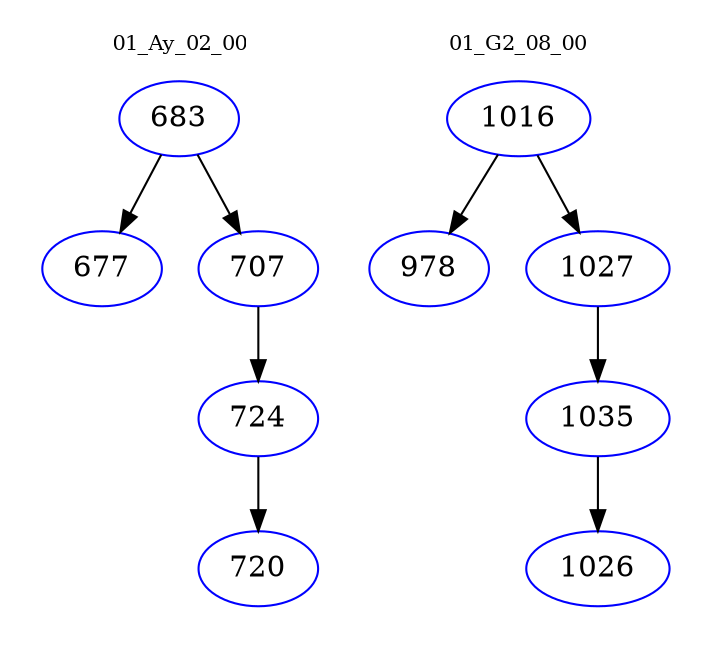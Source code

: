 digraph{
subgraph cluster_0 {
color = white
label = "01_Ay_02_00";
fontsize=10;
T0_683 [label="683", color="blue"]
T0_683 -> T0_677 [color="black"]
T0_677 [label="677", color="blue"]
T0_683 -> T0_707 [color="black"]
T0_707 [label="707", color="blue"]
T0_707 -> T0_724 [color="black"]
T0_724 [label="724", color="blue"]
T0_724 -> T0_720 [color="black"]
T0_720 [label="720", color="blue"]
}
subgraph cluster_1 {
color = white
label = "01_G2_08_00";
fontsize=10;
T1_1016 [label="1016", color="blue"]
T1_1016 -> T1_978 [color="black"]
T1_978 [label="978", color="blue"]
T1_1016 -> T1_1027 [color="black"]
T1_1027 [label="1027", color="blue"]
T1_1027 -> T1_1035 [color="black"]
T1_1035 [label="1035", color="blue"]
T1_1035 -> T1_1026 [color="black"]
T1_1026 [label="1026", color="blue"]
}
}
